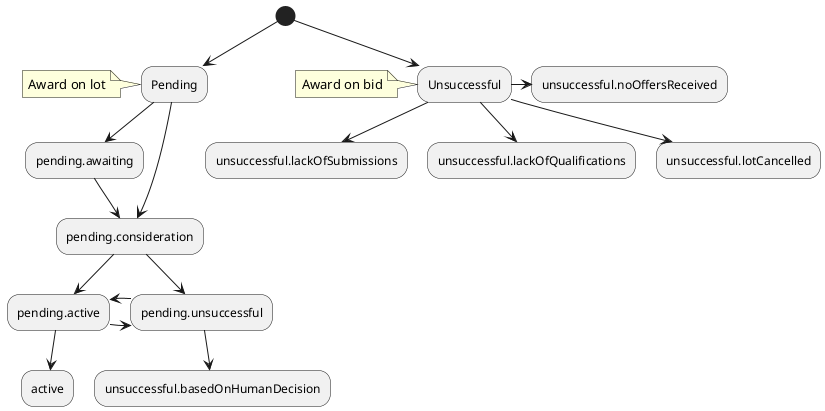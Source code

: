 @startuml


(*) --> Pending
note left
Award on lot
end note
(*) --> "Unsuccessful"
note left
  Award on bid
end note

Pending  -->  "pending.awaiting"
"pending.awaiting" -->  "pending.consideration"

Pending -->  "pending.consideration"
"pending.consideration"--> "pending.active"
"pending.consideration" --> "pending.unsuccessful"


"Unsuccessful" ->"unsuccessful.noOffersReceived"

"Unsuccessful"--> "unsuccessful.lackOfSubmissions"
"Unsuccessful"--> "unsuccessful.lackOfQualifications"
"Unsuccessful"--> "unsuccessful.lotCancelled"

"pending.active" -> "pending.unsuccessful"
"pending.unsuccessful" -> "pending.active"
 "pending.active"--> "active"



 "pending.unsuccessful" --> "unsuccessful.basedOnHumanDecision"



@enduml







